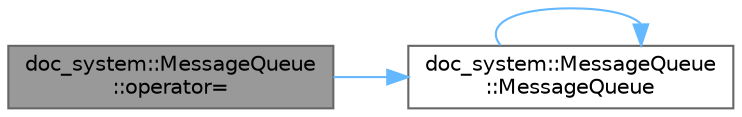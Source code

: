 digraph "doc_system::MessageQueue::operator="
{
 // INTERACTIVE_SVG=YES
 // LATEX_PDF_SIZE
  bgcolor="transparent";
  edge [fontname=Helvetica,fontsize=10,labelfontname=Helvetica,labelfontsize=10];
  node [fontname=Helvetica,fontsize=10,shape=box,height=0.2,width=0.4];
  rankdir="LR";
  Node1 [id="Node000001",label="doc_system::MessageQueue\l::operator=",height=0.2,width=0.4,color="gray40", fillcolor="grey60", style="filled", fontcolor="black",tooltip=" "];
  Node1 -> Node2 [id="edge1_Node000001_Node000002",color="steelblue1",style="solid",tooltip=" "];
  Node2 [id="Node000002",label="doc_system::MessageQueue\l::MessageQueue",height=0.2,width=0.4,color="grey40", fillcolor="white", style="filled",URL="$classdoc__system_1_1_message_queue.html#a6a2dda5ac3796fbf7895ca72a618a501",tooltip=" "];
  Node2 -> Node2 [id="edge2_Node000002_Node000002",color="steelblue1",style="solid",tooltip=" "];
}
